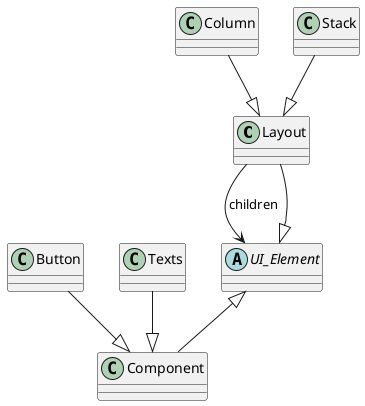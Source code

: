 @startuml
class Layout{

}
class Component{
}
abstract class UI_Element {
}

UI_Element <|-- Layout
UI_Element <|-- Component
Layout --> UI_Element: children

Column --|> Layout
Stack --|> Layout
Button --|> Component
Texts --|> Component
@enduml
